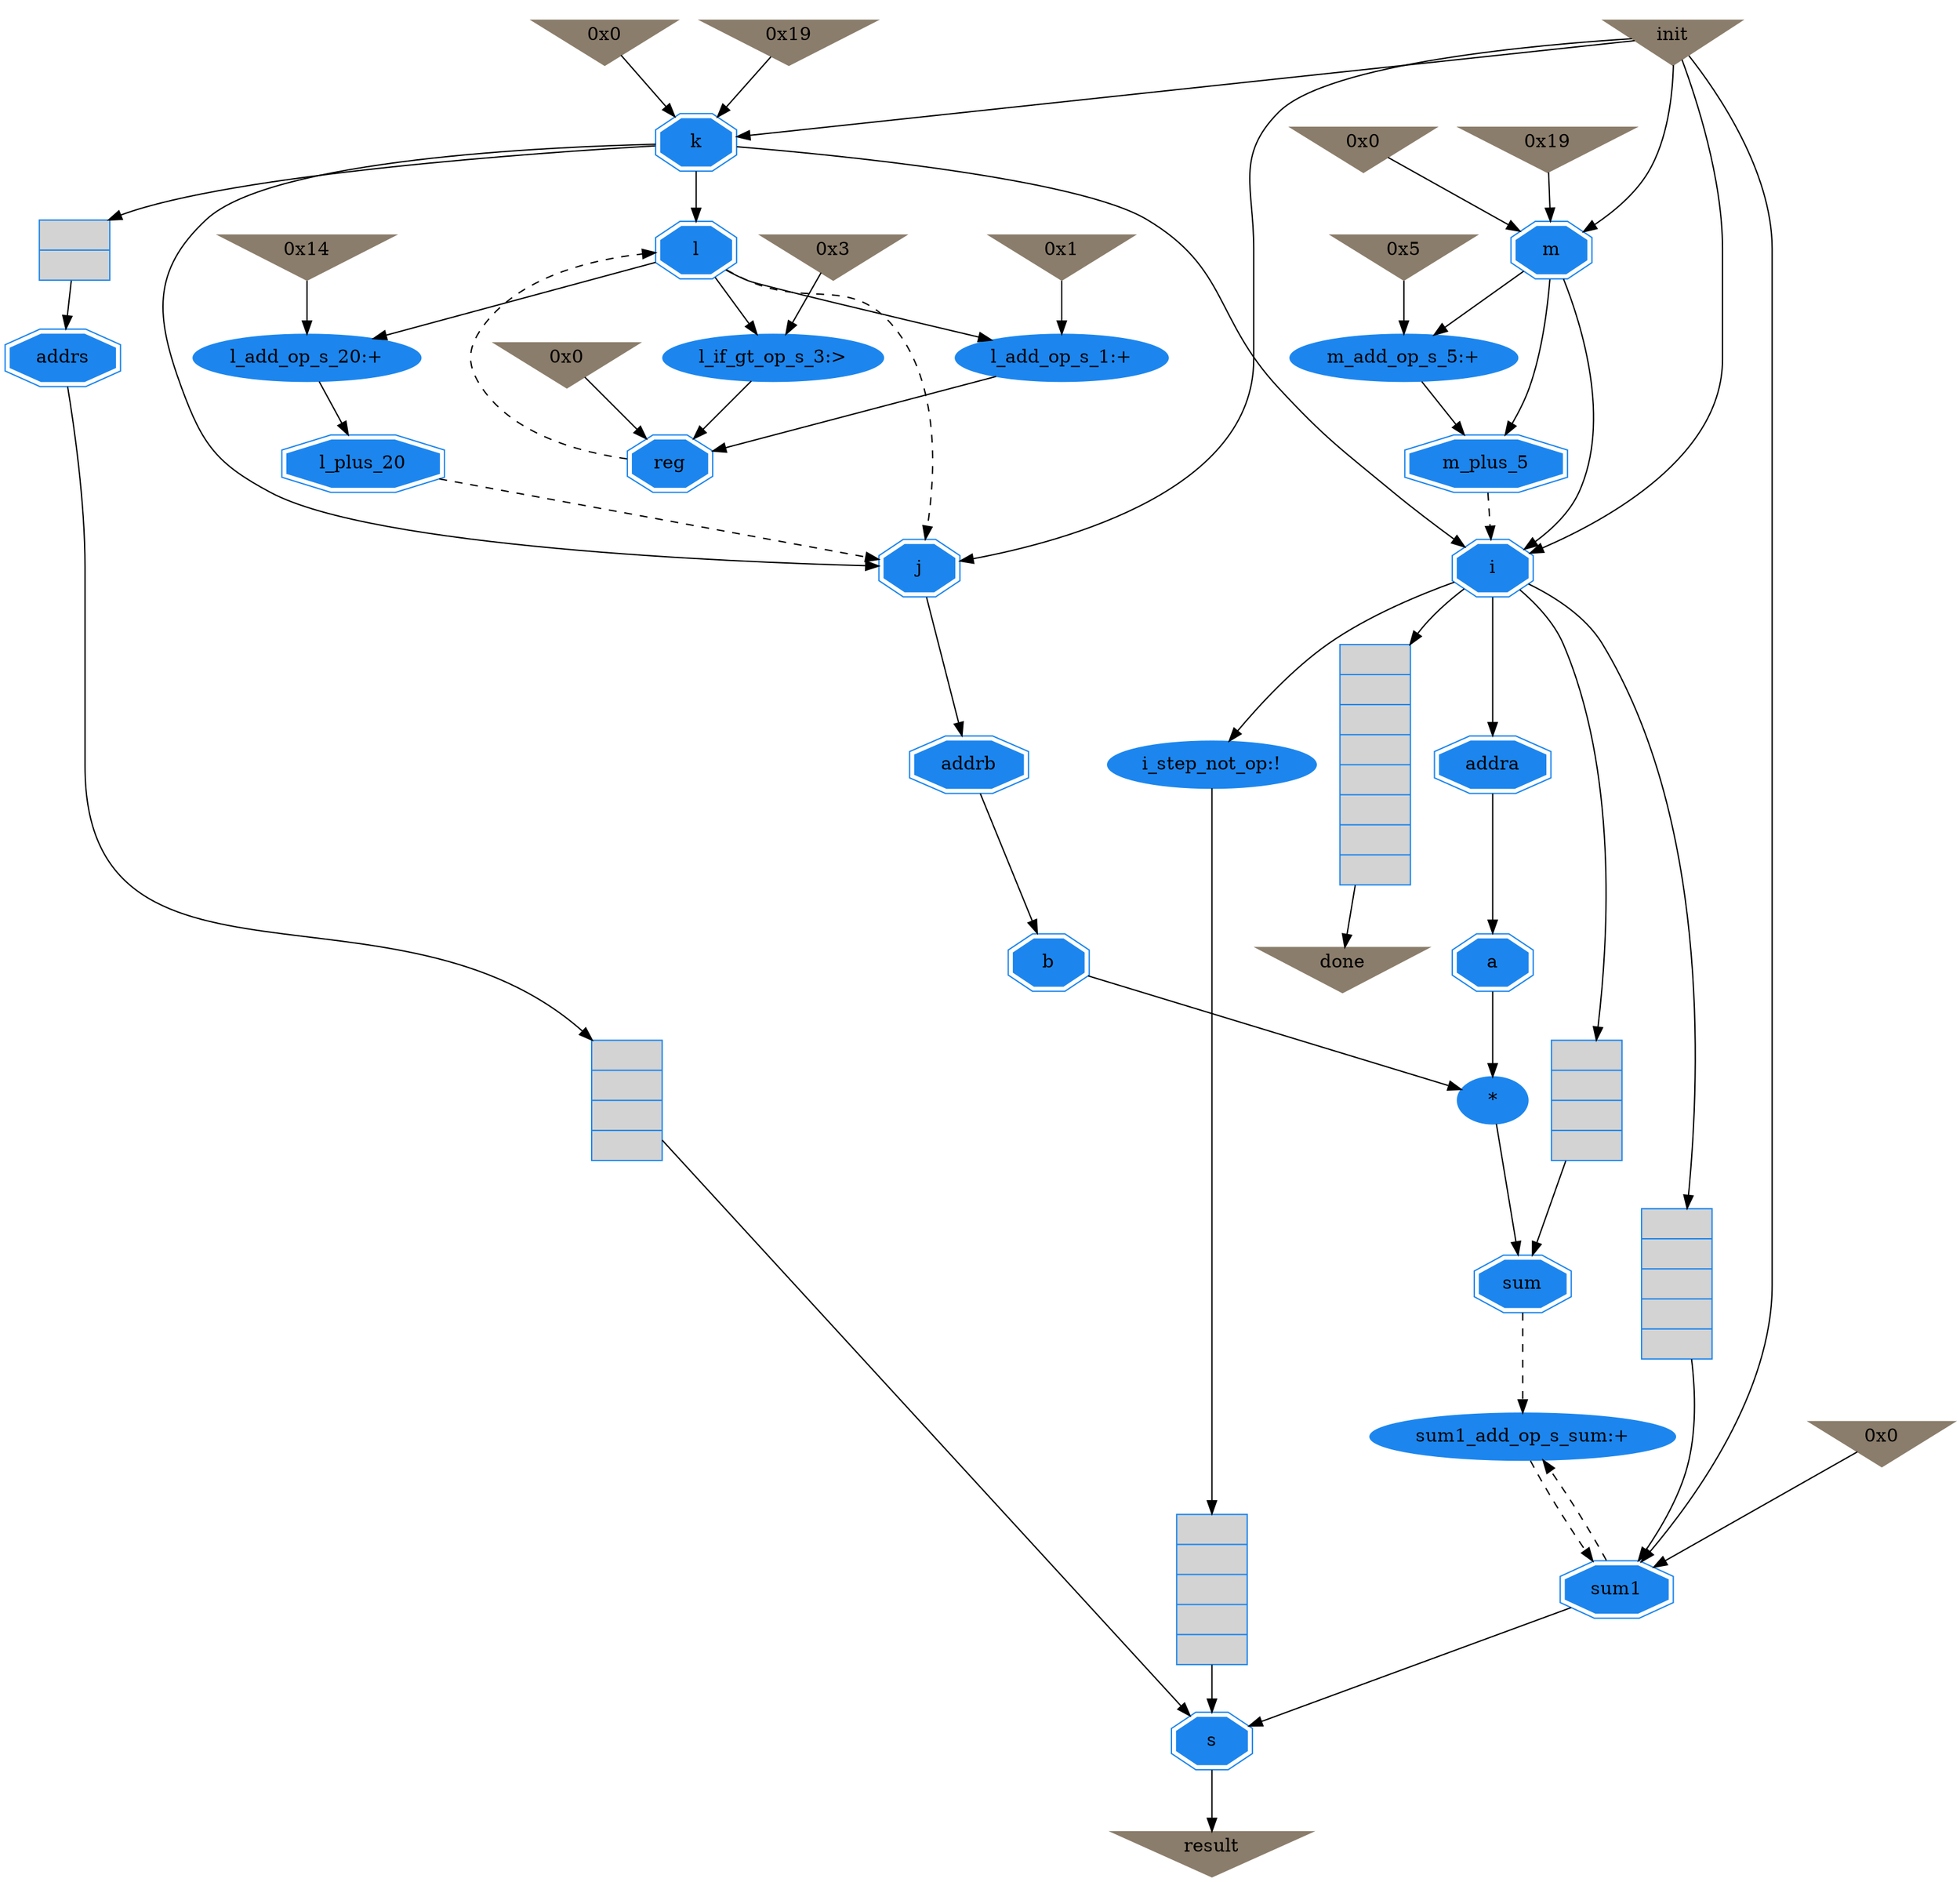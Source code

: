 digraph matmult {
	// Components (Nodes)
	node [shape=ellipse, style=filled, color=dodgerblue2];
	"result" [color=bisque4 shape=invtriangle label="result"];
	"addrs_delay_op_4" [label="{|||}" shape=record fillcolor=lightgray  color=dodgerblue2 ];
	"a_mult_op_s_b" [label="*"  color=dodgerblue2 ];
	"i" [label="i" shape=doubleoctagon  color=dodgerblue2 ];
	"a" [label="a" shape=doubleoctagon  color=dodgerblue2 ];
	"c40" [color=bisque4 shape=invtriangle label="0x14"];
	"c37" [color=bisque4 shape=invtriangle label="0x3"];
	"c44" [label="{|}" shape=record fillcolor=lightgray  color=dodgerblue2 ];
	"c41" [color=bisque4 shape=invtriangle label="0x5"];
	"c34" [color=bisque4 shape=invtriangle label="0x19"];
	"i_step_not_op_delay_op_5" [label="{||||}" shape=record fillcolor=lightgray  color=dodgerblue2 ];
	"c33" [color=bisque4 shape=invtriangle label="0x0"];
	"i_step_delay_op_4" [label="{|||}" shape=record fillcolor=lightgray  color=dodgerblue2 ];
	"sum1" [label="sum1" shape=doubleoctagon  color=dodgerblue2 ];
	"reg" [label="reg" shape=doubleoctagon  color=dodgerblue2 ];
	"m_add_op_s_5" [label="m_add_op_s_5:+"  color=dodgerblue2 ];
	"i_step_delay_op_5" [label="{||||}" shape=record fillcolor=lightgray  color=dodgerblue2 ];
	"j" [label="j" shape=doubleoctagon  color=dodgerblue2 ];
	"addra" [label="addra" shape=doubleoctagon  color=dodgerblue2 ];
	"addrb" [label="addrb" shape=doubleoctagon  color=dodgerblue2 ];
	"m_plus_5" [label="m_plus_5" shape=doubleoctagon  color=dodgerblue2 ];
	"done" [color=bisque4 shape=invtriangle label="done"];
	"sum" [label="sum" shape=doubleoctagon  color=dodgerblue2 ];
	"l_if_gt_op_s_3" [label="l_if_gt_op_s_3:>"  color=dodgerblue2 ];
	"l_add_op_s_20" [label="l_add_op_s_20:+"  color=dodgerblue2 ];
	"sum1_add_op_s_sum" [label="sum1_add_op_s_sum:+"  color=dodgerblue2 ];
	"i_step_not_op" [label="i_step_not_op:!"  color=dodgerblue2 ];
	"c35" [color=bisque4 shape=invtriangle label="0x0"];
	"c38" [color=bisque4 shape=invtriangle label="0x1"];
	"c43" [label="{|||||||}" shape=record fillcolor=lightgray  color=dodgerblue2 ];
	"c42" [color=bisque4 shape=invtriangle label="0x0"];
	"c39" [color=bisque4 shape=invtriangle label="0x0"];
	"b" [label="b" shape=doubleoctagon  color=dodgerblue2 ];
	"c36" [color=bisque4 shape=invtriangle label="0x19"];
	"l_plus_20" [label="l_plus_20" shape=doubleoctagon  color=dodgerblue2 ];
	"s" [label="s" shape=doubleoctagon  color=dodgerblue2 ];
	"addrs" [label="addrs" shape=doubleoctagon  color=dodgerblue2 ];
	"l_add_op_s_1" [label="l_add_op_s_1:+"  color=dodgerblue2 ];
	"k" [label="k" shape=doubleoctagon  color=dodgerblue2 ];
	"l" [label="l" shape=doubleoctagon  color=dodgerblue2 ];
	"m" [label="m" shape=doubleoctagon  color=dodgerblue2 ];
	"init" [color=bisque4 shape=invtriangle label="init"];

	// Signals (Edges)
	"c33" -> "m"
	"i_step_not_op_delay_op_5" -> "s"
	"k" -> "l"
	"i_step_delay_op_4" -> "sum"
	"c38" -> "l_add_op_s_1"
	"b" -> "a_mult_op_s_b"
	"i" -> "addra"
	"m" -> "m_plus_5"
	"addrb" -> "b"
	"addra" -> "a"
	"c41" -> "m_add_op_s_5"
	"k" -> "j"
	"c37" -> "l_if_gt_op_s_3"
	"c39" -> "reg"
	"i_step_not_op" -> "i_step_not_op_delay_op_5":input
	"m_add_op_s_5" -> "m_plus_5"
	"j" -> "addrb"
	"addrs" -> "addrs_delay_op_4":input
	"i" -> "i_step_delay_op_4":input
	"l" -> "l_add_op_s_1"
	"sum1" -> "s"
	"i" -> "i_step_not_op"
	"l_if_gt_op_s_3" -> "reg"
	"reg" -> "l" [style=dashed];
	"s" -> "result"
	"l" -> "l_if_gt_op_s_3"
	"a_mult_op_s_b" -> "sum"
	"m" -> "i"
	"m" -> "m_add_op_s_5"
	"i" -> "i_step_delay_op_5":input
	"i_step_delay_op_5" -> "sum1"
	"a" -> "a_mult_op_s_b"
	"sum1_add_op_s_sum" -> "sum1" [style=dashed];
	"c43" -> "done"
	"l" -> "l_add_op_s_20"
	"k" -> "i"
	"k" -> "c44":input
	"l_add_op_s_20" -> "l_plus_20"
	"m_plus_5" -> "i" [style=dashed];
	"l_plus_20" -> "j" [style=dashed];
	"init" -> "k"
	"c35" -> "k"
	"c34" -> "m"
	"c40" -> "l_add_op_s_20"
	"c44" -> "addrs"
	"init" -> "i"
	"i" -> "c43":input
	"sum1" -> "sum1_add_op_s_sum" [style=dashed];
	"init" -> "sum1"
	"c42" -> "sum1"
	"sum" -> "sum1_add_op_s_sum" [style=dashed];
	"addrs_delay_op_4" -> "s"
	"l_add_op_s_1" -> "reg"
	"l" -> "j" [style=dashed];
	"init" -> "j"
	"c36" -> "k"
	"init" -> "m"
}
